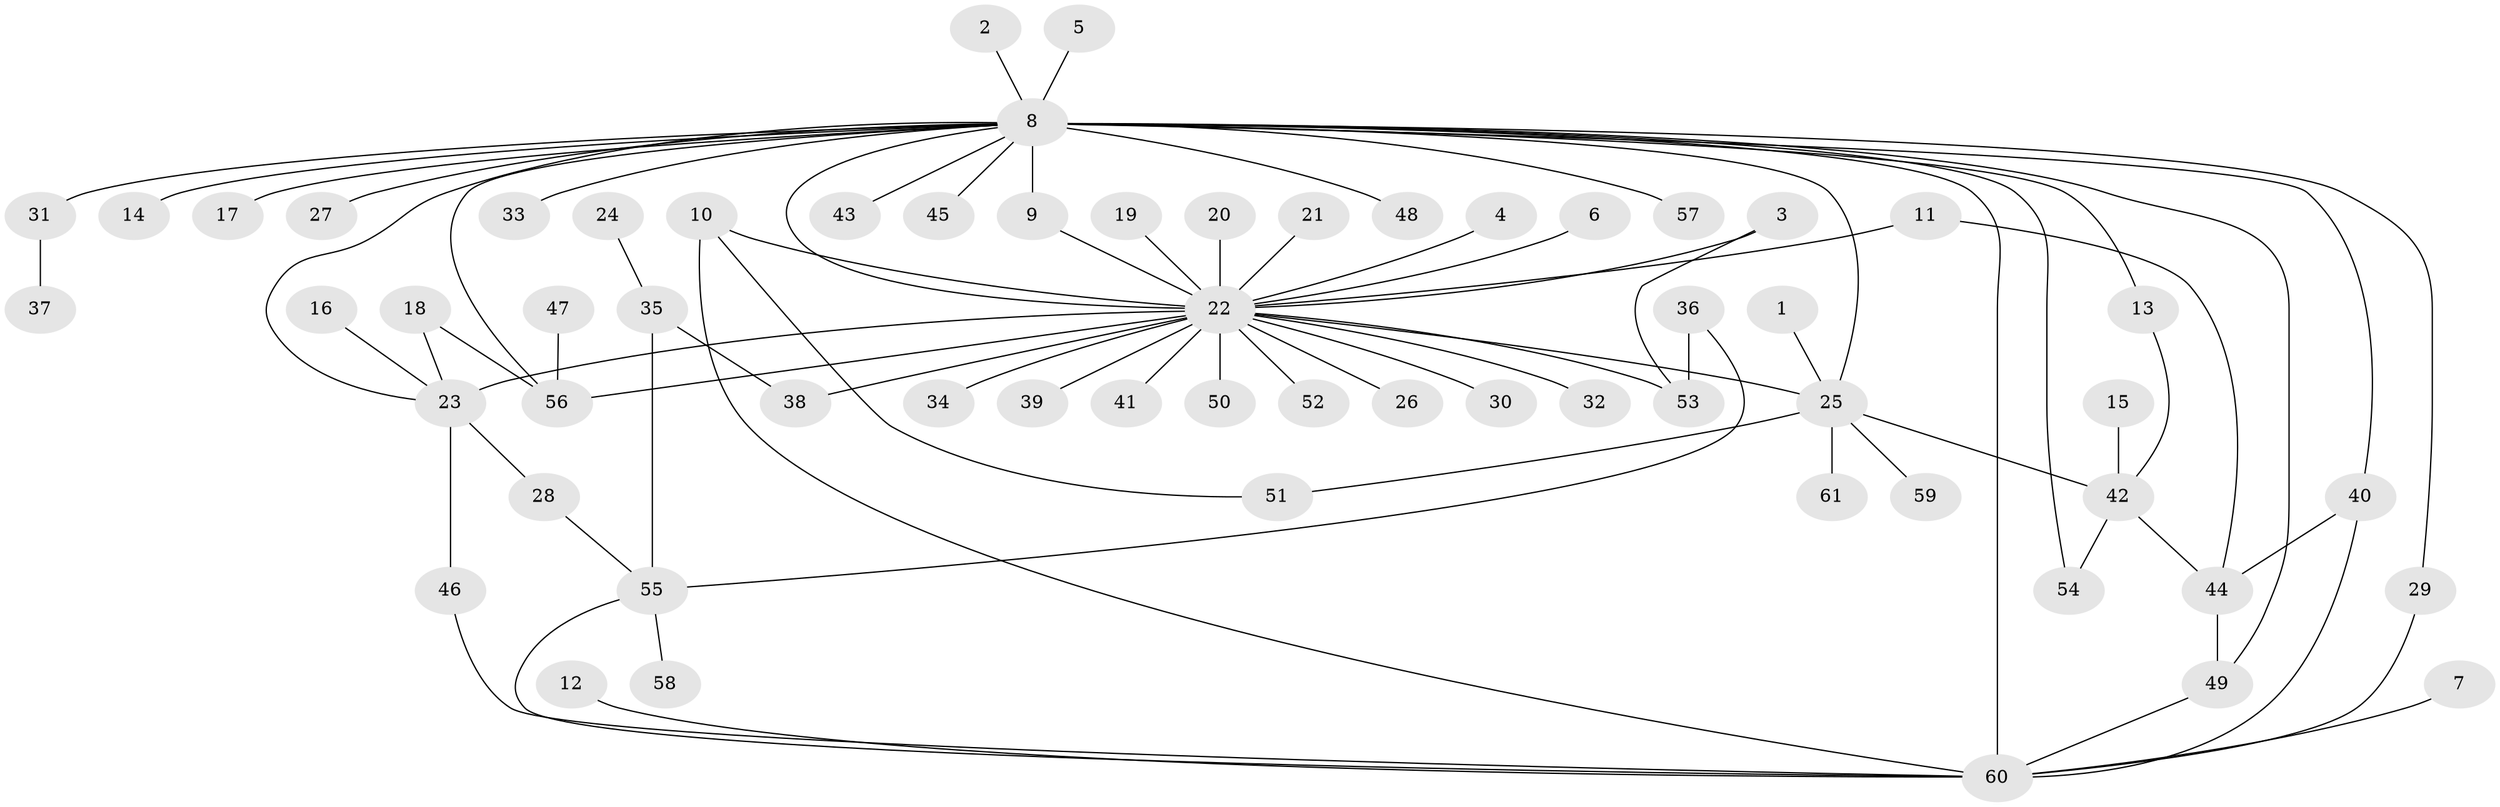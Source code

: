 // original degree distribution, {9: 0.00819672131147541, 26: 0.01639344262295082, 2: 0.22131147540983606, 1: 0.5409836065573771, 8: 0.00819672131147541, 11: 0.00819672131147541, 3: 0.12295081967213115, 6: 0.01639344262295082, 5: 0.01639344262295082, 7: 0.00819672131147541, 4: 0.03278688524590164}
// Generated by graph-tools (version 1.1) at 2025/01/03/09/25 03:01:53]
// undirected, 61 vertices, 80 edges
graph export_dot {
graph [start="1"]
  node [color=gray90,style=filled];
  1;
  2;
  3;
  4;
  5;
  6;
  7;
  8;
  9;
  10;
  11;
  12;
  13;
  14;
  15;
  16;
  17;
  18;
  19;
  20;
  21;
  22;
  23;
  24;
  25;
  26;
  27;
  28;
  29;
  30;
  31;
  32;
  33;
  34;
  35;
  36;
  37;
  38;
  39;
  40;
  41;
  42;
  43;
  44;
  45;
  46;
  47;
  48;
  49;
  50;
  51;
  52;
  53;
  54;
  55;
  56;
  57;
  58;
  59;
  60;
  61;
  1 -- 25 [weight=1.0];
  2 -- 8 [weight=1.0];
  3 -- 22 [weight=1.0];
  3 -- 53 [weight=1.0];
  4 -- 22 [weight=1.0];
  5 -- 8 [weight=1.0];
  6 -- 22 [weight=1.0];
  7 -- 60 [weight=1.0];
  8 -- 9 [weight=1.0];
  8 -- 13 [weight=1.0];
  8 -- 14 [weight=1.0];
  8 -- 17 [weight=1.0];
  8 -- 22 [weight=1.0];
  8 -- 23 [weight=1.0];
  8 -- 25 [weight=1.0];
  8 -- 27 [weight=1.0];
  8 -- 29 [weight=1.0];
  8 -- 31 [weight=1.0];
  8 -- 33 [weight=1.0];
  8 -- 40 [weight=1.0];
  8 -- 43 [weight=1.0];
  8 -- 45 [weight=1.0];
  8 -- 48 [weight=1.0];
  8 -- 49 [weight=1.0];
  8 -- 54 [weight=2.0];
  8 -- 56 [weight=1.0];
  8 -- 57 [weight=1.0];
  8 -- 60 [weight=1.0];
  9 -- 22 [weight=1.0];
  10 -- 22 [weight=1.0];
  10 -- 51 [weight=1.0];
  10 -- 60 [weight=1.0];
  11 -- 22 [weight=1.0];
  11 -- 44 [weight=1.0];
  12 -- 60 [weight=1.0];
  13 -- 42 [weight=1.0];
  15 -- 42 [weight=1.0];
  16 -- 23 [weight=1.0];
  18 -- 23 [weight=1.0];
  18 -- 56 [weight=1.0];
  19 -- 22 [weight=1.0];
  20 -- 22 [weight=1.0];
  21 -- 22 [weight=1.0];
  22 -- 23 [weight=2.0];
  22 -- 25 [weight=1.0];
  22 -- 26 [weight=1.0];
  22 -- 30 [weight=1.0];
  22 -- 32 [weight=1.0];
  22 -- 34 [weight=1.0];
  22 -- 38 [weight=1.0];
  22 -- 39 [weight=1.0];
  22 -- 41 [weight=1.0];
  22 -- 50 [weight=1.0];
  22 -- 52 [weight=1.0];
  22 -- 53 [weight=1.0];
  22 -- 56 [weight=1.0];
  23 -- 28 [weight=1.0];
  23 -- 46 [weight=1.0];
  24 -- 35 [weight=1.0];
  25 -- 42 [weight=1.0];
  25 -- 51 [weight=1.0];
  25 -- 59 [weight=1.0];
  25 -- 61 [weight=1.0];
  28 -- 55 [weight=1.0];
  29 -- 60 [weight=1.0];
  31 -- 37 [weight=1.0];
  35 -- 38 [weight=1.0];
  35 -- 55 [weight=1.0];
  36 -- 53 [weight=2.0];
  36 -- 55 [weight=1.0];
  40 -- 44 [weight=1.0];
  40 -- 60 [weight=1.0];
  42 -- 44 [weight=1.0];
  42 -- 54 [weight=1.0];
  44 -- 49 [weight=1.0];
  46 -- 60 [weight=1.0];
  47 -- 56 [weight=1.0];
  49 -- 60 [weight=1.0];
  55 -- 58 [weight=1.0];
  55 -- 60 [weight=1.0];
}
